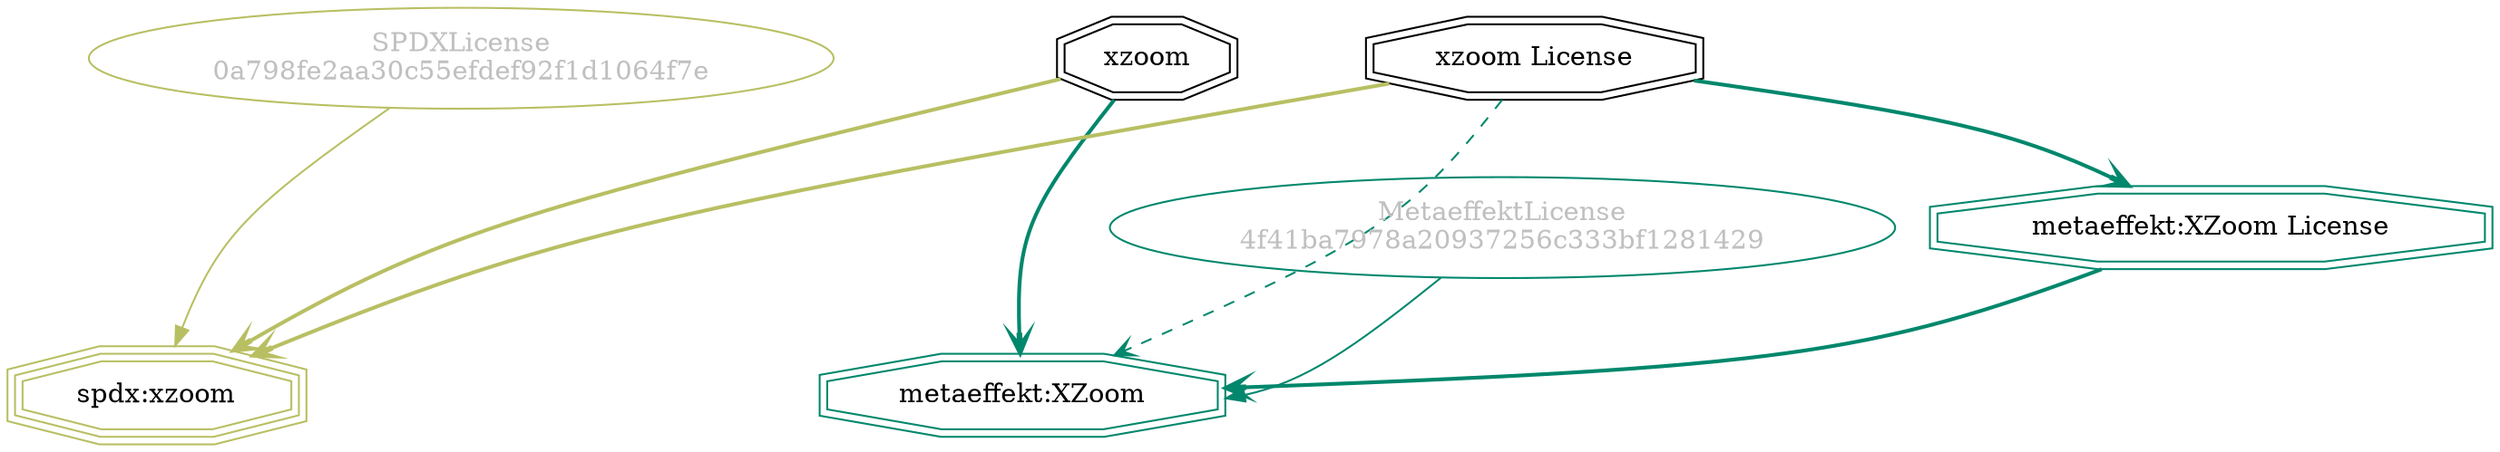 strict digraph {
    node [shape=box];
    graph [splines=curved];
    4846 [label="SPDXLicense\n0a798fe2aa30c55efdef92f1d1064f7e"
         ,fontcolor=gray
         ,color="#b8bf62"
         ,fillcolor="beige;1"
         ,shape=ellipse];
    4847 [label="spdx:xzoom"
         ,color="#b8bf62"
         ,shape=tripleoctagon];
    4848 [label=xzoom
         ,shape=doubleoctagon];
    4849 [label="xzoom License"
         ,shape=doubleoctagon];
    49629 [label="MetaeffektLicense\n4f41ba7978a20937256c333bf1281429"
          ,fontcolor=gray
          ,color="#00876c"
          ,fillcolor="beige;1"
          ,shape=ellipse];
    49630 [label="metaeffekt:XZoom"
          ,color="#00876c"
          ,shape=doubleoctagon];
    49631 [label="metaeffekt:XZoom License"
          ,color="#00876c"
          ,shape=doubleoctagon];
    4846 -> 4847 [weight=0.5
                 ,color="#b8bf62"];
    4848 -> 4847 [style=bold
                 ,arrowhead=vee
                 ,weight=0.7
                 ,color="#b8bf62"];
    4848 -> 49630 [style=bold
                  ,arrowhead=vee
                  ,weight=0.7
                  ,color="#00876c"];
    4849 -> 4847 [style=bold
                 ,arrowhead=vee
                 ,weight=0.7
                 ,color="#b8bf62"];
    4849 -> 49630 [style=dashed
                  ,arrowhead=vee
                  ,weight=0.5
                  ,color="#00876c"];
    4849 -> 49631 [style=bold
                  ,arrowhead=vee
                  ,weight=0.7
                  ,color="#00876c"];
    49629 -> 49630 [weight=0.5
                   ,color="#00876c"];
    49631 -> 49630 [style=bold
                   ,arrowhead=vee
                   ,weight=0.7
                   ,color="#00876c"];
}
